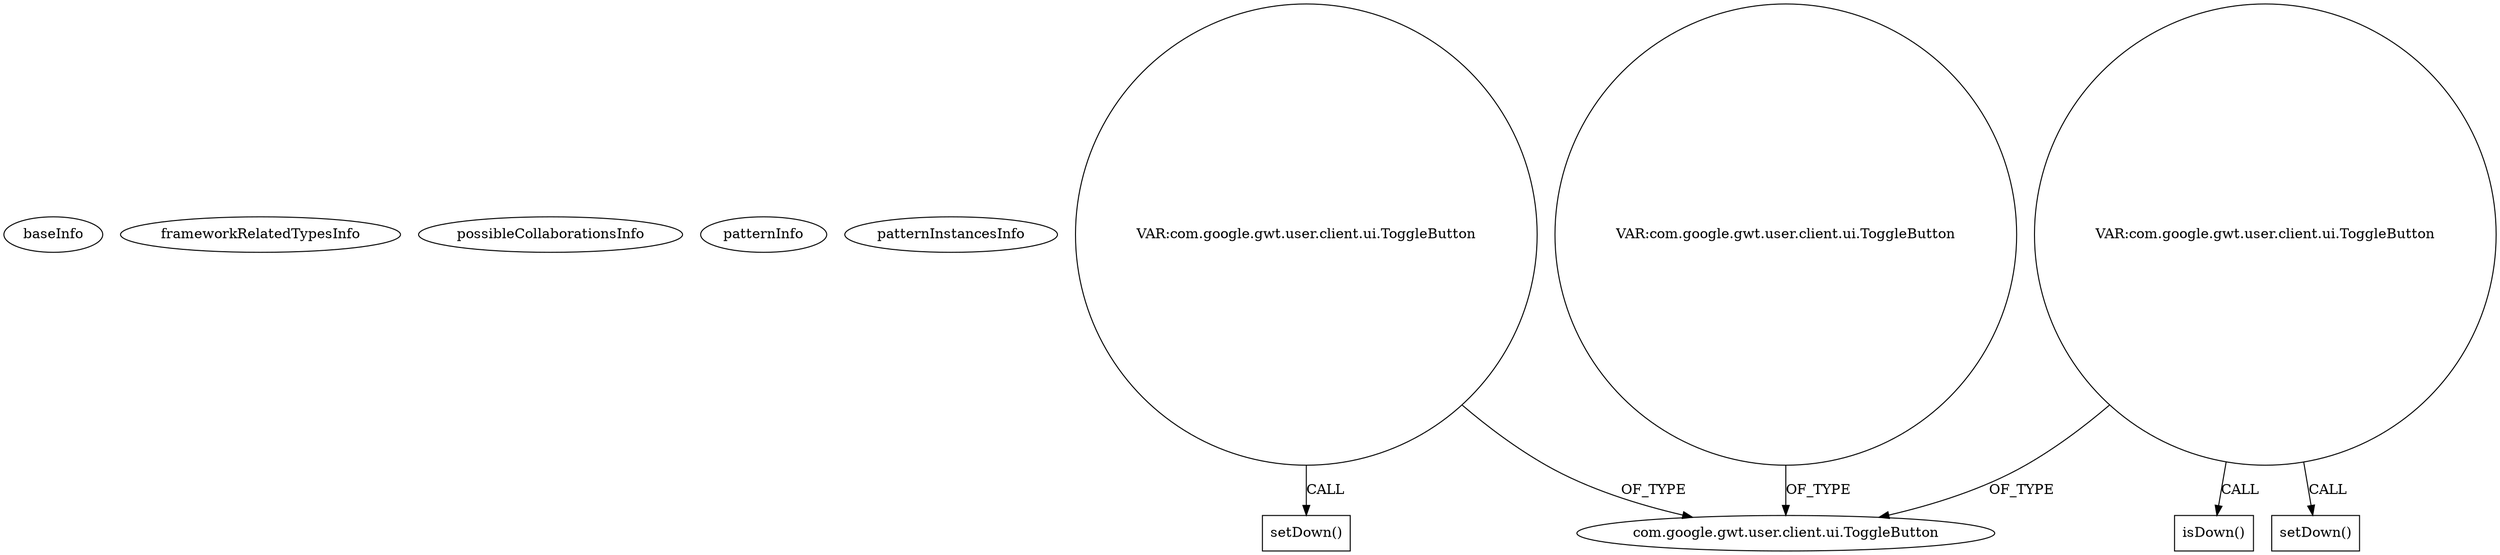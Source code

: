 digraph {
baseInfo[graphId=1048,category="pattern",isAnonymous=false,possibleRelation=false]
frameworkRelatedTypesInfo[]
possibleCollaborationsInfo[]
patternInfo[frequency=6.0,patternRootClient=null]
patternInstancesInfo[0="daonb-obudget~/daonb-obudget/obudget-master/src/client/src/org/obudget/client/PieCharter.java~void PieCharter(client.src.org.obudget.client.Application,boolean,java.lang.Integer,java.lang.Integer)~1169",1="daonb-obudget~/daonb-obudget/obudget-master/src/client/src/org/obudget/client/TimeLineCharter.java~void TimeLineCharter(client.src.org.obudget.client.Application,boolean,java.lang.Integer,java.lang.Integer)~1146"]
9[label="com.google.gwt.user.client.ui.ToggleButton",vertexType="FRAMEWORK_CLASS_TYPE",isFrameworkType=false]
13[label="VAR:com.google.gwt.user.client.ui.ToggleButton",vertexType="VARIABLE_EXPRESION",isFrameworkType=false,shape=circle]
7[label="VAR:com.google.gwt.user.client.ui.ToggleButton",vertexType="VARIABLE_EXPRESION",isFrameworkType=false,shape=circle]
16[label="VAR:com.google.gwt.user.client.ui.ToggleButton",vertexType="VARIABLE_EXPRESION",isFrameworkType=false,shape=circle]
8[label="isDown()",vertexType="INSIDE_CALL",isFrameworkType=false,shape=box]
14[label="setDown()",vertexType="INSIDE_CALL",isFrameworkType=false,shape=box]
20[label="setDown()",vertexType="INSIDE_CALL",isFrameworkType=false,shape=box]
7->9[label="OF_TYPE"]
7->20[label="CALL"]
16->9[label="OF_TYPE"]
7->8[label="CALL"]
13->14[label="CALL"]
13->9[label="OF_TYPE"]
}
